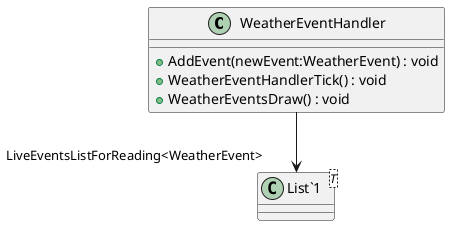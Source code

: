 @startuml
class WeatherEventHandler {
    + AddEvent(newEvent:WeatherEvent) : void
    + WeatherEventHandlerTick() : void
    + WeatherEventsDraw() : void
}
class "List`1"<T> {
}
WeatherEventHandler --> "LiveEventsListForReading<WeatherEvent>" "List`1"
@enduml
